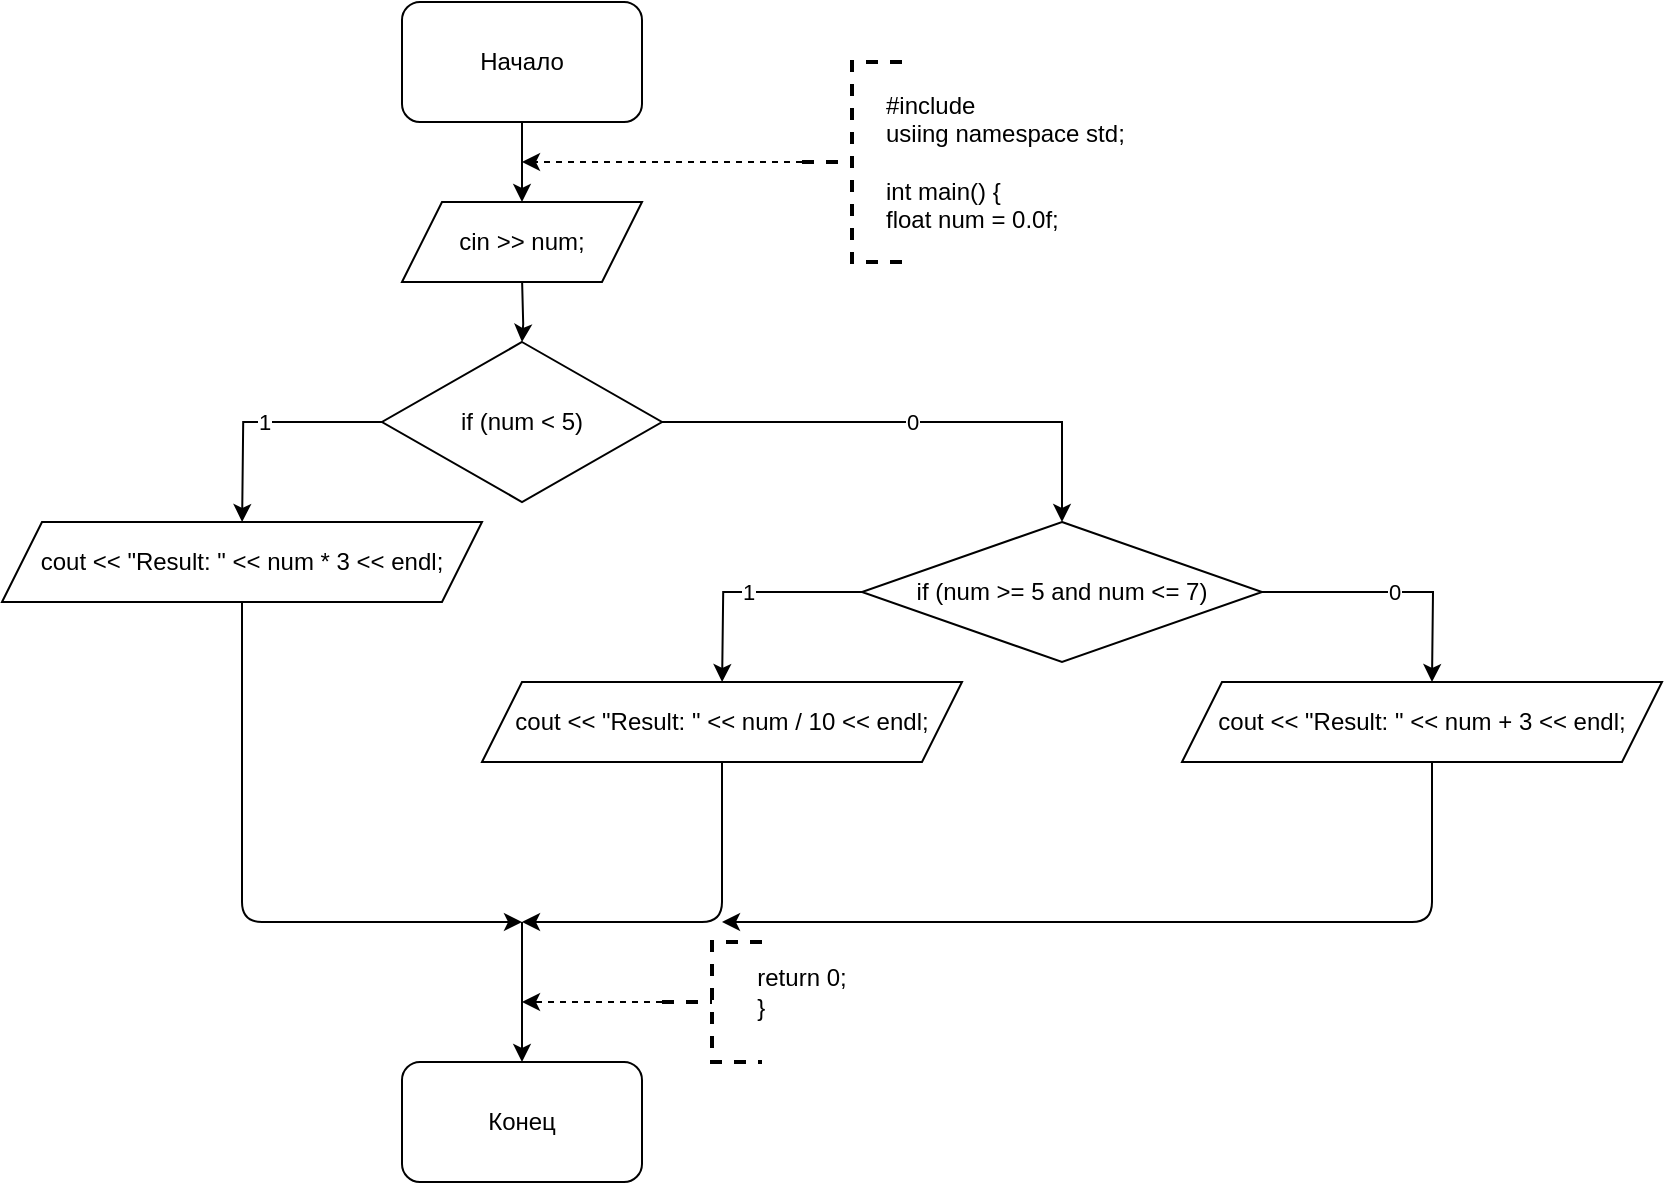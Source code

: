 <mxfile version="13.9.9" type="device"><diagram id="IKpp3DV1i4OxMktt1pfg" name="Страница 1"><mxGraphModel dx="1205" dy="696" grid="1" gridSize="10" guides="1" tooltips="1" connect="1" arrows="1" fold="1" page="1" pageScale="1" pageWidth="827" pageHeight="1169" math="0" shadow="0"><root><mxCell id="0"/><mxCell id="1" parent="0"/><mxCell id="-9sgBnIp-3YiAoCAZz5v-2" style="edgeStyle=orthogonalEdgeStyle;rounded=0;orthogonalLoop=1;jettySize=auto;html=1;" edge="1" parent="1" source="-9sgBnIp-3YiAoCAZz5v-1"><mxGeometry relative="1" as="geometry"><mxPoint x="400" y="120" as="targetPoint"/></mxGeometry></mxCell><mxCell id="-9sgBnIp-3YiAoCAZz5v-1" value="Начало" style="rounded=1;whiteSpace=wrap;html=1;" vertex="1" parent="1"><mxGeometry x="340" y="20" width="120" height="60" as="geometry"/></mxCell><mxCell id="-9sgBnIp-3YiAoCAZz5v-4" style="edgeStyle=orthogonalEdgeStyle;rounded=0;orthogonalLoop=1;jettySize=auto;html=1;" edge="1" parent="1" target="-9sgBnIp-3YiAoCAZz5v-5"><mxGeometry relative="1" as="geometry"><mxPoint x="400" y="200" as="targetPoint"/><mxPoint x="400.059" y="160" as="sourcePoint"/></mxGeometry></mxCell><mxCell id="-9sgBnIp-3YiAoCAZz5v-6" value="1" style="edgeStyle=orthogonalEdgeStyle;rounded=0;orthogonalLoop=1;jettySize=auto;html=1;" edge="1" parent="1" source="-9sgBnIp-3YiAoCAZz5v-5"><mxGeometry relative="1" as="geometry"><mxPoint x="260.059" y="280" as="targetPoint"/></mxGeometry></mxCell><mxCell id="-9sgBnIp-3YiAoCAZz5v-8" value="0" style="edgeStyle=orthogonalEdgeStyle;rounded=0;orthogonalLoop=1;jettySize=auto;html=1;entryX=0.5;entryY=0;entryDx=0;entryDy=0;" edge="1" parent="1" source="-9sgBnIp-3YiAoCAZz5v-5" target="-9sgBnIp-3YiAoCAZz5v-10"><mxGeometry relative="1" as="geometry"><mxPoint x="540" y="280" as="targetPoint"/><Array as="points"><mxPoint x="670" y="230"/></Array></mxGeometry></mxCell><mxCell id="-9sgBnIp-3YiAoCAZz5v-5" value="if (num &amp;lt; 5)" style="rhombus;whiteSpace=wrap;html=1;" vertex="1" parent="1"><mxGeometry x="330" y="190" width="140" height="80" as="geometry"/></mxCell><mxCell id="-9sgBnIp-3YiAoCAZz5v-11" value="1" style="edgeStyle=orthogonalEdgeStyle;rounded=0;orthogonalLoop=1;jettySize=auto;html=1;" edge="1" parent="1" source="-9sgBnIp-3YiAoCAZz5v-10"><mxGeometry relative="1" as="geometry"><mxPoint x="500.059" y="360" as="targetPoint"/></mxGeometry></mxCell><mxCell id="-9sgBnIp-3YiAoCAZz5v-13" value="0" style="edgeStyle=orthogonalEdgeStyle;rounded=0;orthogonalLoop=1;jettySize=auto;html=1;" edge="1" parent="1" source="-9sgBnIp-3YiAoCAZz5v-10"><mxGeometry relative="1" as="geometry"><mxPoint x="855" y="360" as="targetPoint"/></mxGeometry></mxCell><mxCell id="-9sgBnIp-3YiAoCAZz5v-10" value="&lt;div&gt;&lt;span&gt;if (num &amp;gt;= 5 and num &amp;lt;= 7)&lt;/span&gt;&lt;/div&gt;" style="rhombus;whiteSpace=wrap;html=1;align=center;" vertex="1" parent="1"><mxGeometry x="570" y="280" width="200" height="70" as="geometry"/></mxCell><mxCell id="-9sgBnIp-3YiAoCAZz5v-16" value="" style="endArrow=classic;html=1;exitX=0.5;exitY=1;exitDx=0;exitDy=0;" edge="1" parent="1"><mxGeometry width="50" height="50" relative="1" as="geometry"><mxPoint x="260" y="320" as="sourcePoint"/><mxPoint x="400" y="480" as="targetPoint"/><Array as="points"><mxPoint x="260" y="480"/></Array></mxGeometry></mxCell><mxCell id="-9sgBnIp-3YiAoCAZz5v-17" value="" style="endArrow=classic;html=1;exitX=0.5;exitY=1;exitDx=0;exitDy=0;" edge="1" parent="1"><mxGeometry width="50" height="50" relative="1" as="geometry"><mxPoint x="500" y="400" as="sourcePoint"/><mxPoint x="400" y="480" as="targetPoint"/><Array as="points"><mxPoint x="500" y="480"/></Array></mxGeometry></mxCell><mxCell id="-9sgBnIp-3YiAoCAZz5v-18" value="" style="endArrow=classic;html=1;exitX=0.5;exitY=1;exitDx=0;exitDy=0;" edge="1" parent="1"><mxGeometry width="50" height="50" relative="1" as="geometry"><mxPoint x="855" y="400" as="sourcePoint"/><mxPoint x="500" y="480" as="targetPoint"/><Array as="points"><mxPoint x="855" y="480"/></Array></mxGeometry></mxCell><mxCell id="-9sgBnIp-3YiAoCAZz5v-19" value="" style="endArrow=classic;html=1;" edge="1" parent="1" target="-9sgBnIp-3YiAoCAZz5v-20"><mxGeometry width="50" height="50" relative="1" as="geometry"><mxPoint x="400" y="480" as="sourcePoint"/><mxPoint x="400" y="560" as="targetPoint"/></mxGeometry></mxCell><mxCell id="-9sgBnIp-3YiAoCAZz5v-20" value="Конец" style="rounded=1;whiteSpace=wrap;html=1;" vertex="1" parent="1"><mxGeometry x="340" y="550" width="120" height="60" as="geometry"/></mxCell><mxCell id="-9sgBnIp-3YiAoCAZz5v-22" style="edgeStyle=orthogonalEdgeStyle;rounded=0;orthogonalLoop=1;jettySize=auto;html=1;dashed=1;" edge="1" parent="1" source="-9sgBnIp-3YiAoCAZz5v-21"><mxGeometry relative="1" as="geometry"><mxPoint x="400" y="100" as="targetPoint"/></mxGeometry></mxCell><mxCell id="-9sgBnIp-3YiAoCAZz5v-21" value="" style="strokeWidth=2;html=1;shape=mxgraph.flowchart.annotation_2;align=left;labelPosition=right;pointerEvents=1;dashed=1;" vertex="1" parent="1"><mxGeometry x="540" y="50" width="50" height="100" as="geometry"/></mxCell><mxCell id="-9sgBnIp-3YiAoCAZz5v-24" value="#include&lt;br&gt;usiing namespace std;&lt;br&gt;&lt;br&gt;int main() {&lt;br&gt;float num = 0.0f;" style="text;html=1;strokeColor=none;fillColor=none;align=left;verticalAlign=middle;whiteSpace=wrap;rounded=0;dashed=1;" vertex="1" parent="1"><mxGeometry x="580" y="60" width="130" height="80" as="geometry"/></mxCell><mxCell id="-9sgBnIp-3YiAoCAZz5v-26" style="edgeStyle=orthogonalEdgeStyle;rounded=0;orthogonalLoop=1;jettySize=auto;html=1;dashed=1;" edge="1" parent="1" source="-9sgBnIp-3YiAoCAZz5v-25"><mxGeometry relative="1" as="geometry"><mxPoint x="400" y="520" as="targetPoint"/></mxGeometry></mxCell><mxCell id="-9sgBnIp-3YiAoCAZz5v-25" value="" style="strokeWidth=2;html=1;shape=mxgraph.flowchart.annotation_2;align=left;labelPosition=right;pointerEvents=1;dashed=1;" vertex="1" parent="1"><mxGeometry x="470" y="490" width="50" height="60" as="geometry"/></mxCell><mxCell id="-9sgBnIp-3YiAoCAZz5v-27" value="return 0;&lt;br&gt;&lt;div style=&quot;text-align: left&quot;&gt;&lt;span&gt;}&lt;/span&gt;&lt;/div&gt;" style="text;html=1;strokeColor=none;fillColor=none;align=center;verticalAlign=middle;whiteSpace=wrap;rounded=0;dashed=1;" vertex="1" parent="1"><mxGeometry x="500" y="500" width="80" height="30" as="geometry"/></mxCell><mxCell id="-9sgBnIp-3YiAoCAZz5v-28" value="cin &amp;gt;&amp;gt; num;" style="shape=parallelogram;perimeter=parallelogramPerimeter;whiteSpace=wrap;html=1;fixedSize=1;" vertex="1" parent="1"><mxGeometry x="340" y="120" width="120" height="40" as="geometry"/></mxCell><mxCell id="-9sgBnIp-3YiAoCAZz5v-29" value="&lt;span&gt;cout &amp;lt;&amp;lt; &quot;Result: &quot; &amp;lt;&amp;lt; num * 3 &amp;lt;&amp;lt; endl;&lt;/span&gt;" style="shape=parallelogram;perimeter=parallelogramPerimeter;whiteSpace=wrap;html=1;fixedSize=1;" vertex="1" parent="1"><mxGeometry x="140" y="280" width="240" height="40" as="geometry"/></mxCell><mxCell id="-9sgBnIp-3YiAoCAZz5v-30" value="&lt;span&gt;cout &amp;lt;&amp;lt; &quot;Result: &quot; &amp;lt;&amp;lt; num / 10 &amp;lt;&amp;lt; endl;&lt;/span&gt;" style="shape=parallelogram;perimeter=parallelogramPerimeter;whiteSpace=wrap;html=1;fixedSize=1;" vertex="1" parent="1"><mxGeometry x="380" y="360" width="240" height="40" as="geometry"/></mxCell><mxCell id="-9sgBnIp-3YiAoCAZz5v-31" value="&lt;span&gt;cout &amp;lt;&amp;lt; &quot;Result: &quot; &amp;lt;&amp;lt; num + 3 &amp;lt;&amp;lt; endl;&lt;/span&gt;" style="shape=parallelogram;perimeter=parallelogramPerimeter;whiteSpace=wrap;html=1;fixedSize=1;" vertex="1" parent="1"><mxGeometry x="730" y="360" width="240" height="40" as="geometry"/></mxCell></root></mxGraphModel></diagram></mxfile>